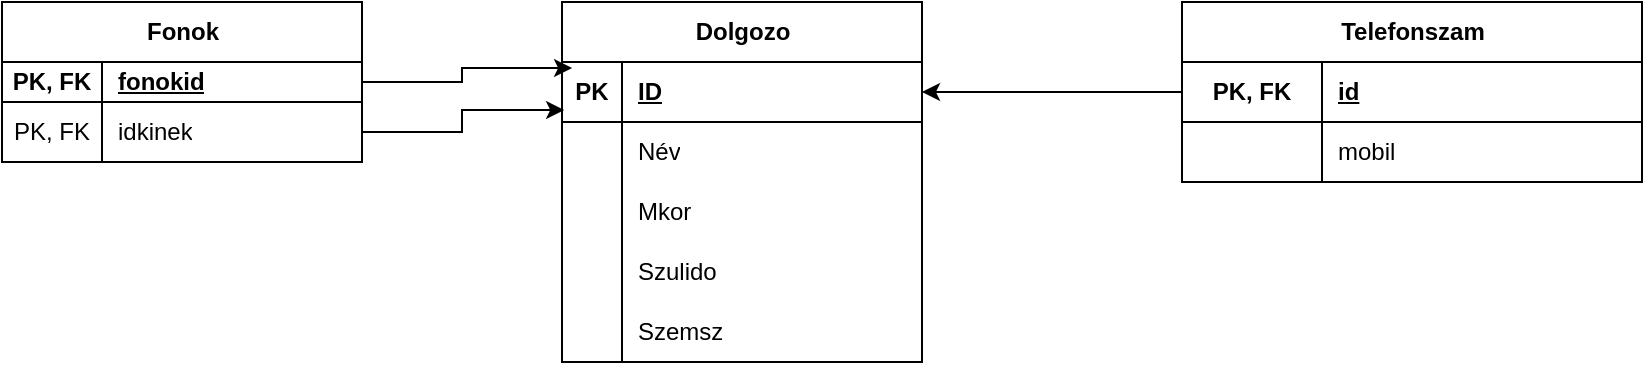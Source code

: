 <mxfile version="25.0.3">
  <diagram name="1 oldal" id="RE1wLpPRXizM4PNgeFZa">
    <mxGraphModel dx="2261" dy="780" grid="1" gridSize="10" guides="1" tooltips="1" connect="1" arrows="1" fold="1" page="1" pageScale="1" pageWidth="827" pageHeight="1169" math="0" shadow="0">
      <root>
        <mxCell id="0" />
        <mxCell id="1" parent="0" />
        <mxCell id="wiglZj3yVPuBYF1o7lUu-1" value="Dolgozo" style="shape=table;startSize=30;container=1;collapsible=1;childLayout=tableLayout;fixedRows=1;rowLines=0;fontStyle=1;align=center;resizeLast=1;html=1;" vertex="1" parent="1">
          <mxGeometry x="120" y="60" width="180" height="180" as="geometry" />
        </mxCell>
        <mxCell id="wiglZj3yVPuBYF1o7lUu-2" value="" style="shape=tableRow;horizontal=0;startSize=0;swimlaneHead=0;swimlaneBody=0;fillColor=none;collapsible=0;dropTarget=0;points=[[0,0.5],[1,0.5]];portConstraint=eastwest;top=0;left=0;right=0;bottom=1;" vertex="1" parent="wiglZj3yVPuBYF1o7lUu-1">
          <mxGeometry y="30" width="180" height="30" as="geometry" />
        </mxCell>
        <mxCell id="wiglZj3yVPuBYF1o7lUu-3" value="PK" style="shape=partialRectangle;connectable=0;fillColor=none;top=0;left=0;bottom=0;right=0;fontStyle=1;overflow=hidden;whiteSpace=wrap;html=1;" vertex="1" parent="wiglZj3yVPuBYF1o7lUu-2">
          <mxGeometry width="30" height="30" as="geometry">
            <mxRectangle width="30" height="30" as="alternateBounds" />
          </mxGeometry>
        </mxCell>
        <mxCell id="wiglZj3yVPuBYF1o7lUu-4" value="ID" style="shape=partialRectangle;connectable=0;fillColor=none;top=0;left=0;bottom=0;right=0;align=left;spacingLeft=6;fontStyle=5;overflow=hidden;whiteSpace=wrap;html=1;" vertex="1" parent="wiglZj3yVPuBYF1o7lUu-2">
          <mxGeometry x="30" width="150" height="30" as="geometry">
            <mxRectangle width="150" height="30" as="alternateBounds" />
          </mxGeometry>
        </mxCell>
        <mxCell id="wiglZj3yVPuBYF1o7lUu-5" value="" style="shape=tableRow;horizontal=0;startSize=0;swimlaneHead=0;swimlaneBody=0;fillColor=none;collapsible=0;dropTarget=0;points=[[0,0.5],[1,0.5]];portConstraint=eastwest;top=0;left=0;right=0;bottom=0;" vertex="1" parent="wiglZj3yVPuBYF1o7lUu-1">
          <mxGeometry y="60" width="180" height="30" as="geometry" />
        </mxCell>
        <mxCell id="wiglZj3yVPuBYF1o7lUu-6" value="" style="shape=partialRectangle;connectable=0;fillColor=none;top=0;left=0;bottom=0;right=0;editable=1;overflow=hidden;whiteSpace=wrap;html=1;" vertex="1" parent="wiglZj3yVPuBYF1o7lUu-5">
          <mxGeometry width="30" height="30" as="geometry">
            <mxRectangle width="30" height="30" as="alternateBounds" />
          </mxGeometry>
        </mxCell>
        <mxCell id="wiglZj3yVPuBYF1o7lUu-7" value="Név" style="shape=partialRectangle;connectable=0;fillColor=none;top=0;left=0;bottom=0;right=0;align=left;spacingLeft=6;overflow=hidden;whiteSpace=wrap;html=1;" vertex="1" parent="wiglZj3yVPuBYF1o7lUu-5">
          <mxGeometry x="30" width="150" height="30" as="geometry">
            <mxRectangle width="150" height="30" as="alternateBounds" />
          </mxGeometry>
        </mxCell>
        <mxCell id="wiglZj3yVPuBYF1o7lUu-8" value="" style="shape=tableRow;horizontal=0;startSize=0;swimlaneHead=0;swimlaneBody=0;fillColor=none;collapsible=0;dropTarget=0;points=[[0,0.5],[1,0.5]];portConstraint=eastwest;top=0;left=0;right=0;bottom=0;" vertex="1" parent="wiglZj3yVPuBYF1o7lUu-1">
          <mxGeometry y="90" width="180" height="30" as="geometry" />
        </mxCell>
        <mxCell id="wiglZj3yVPuBYF1o7lUu-9" value="" style="shape=partialRectangle;connectable=0;fillColor=none;top=0;left=0;bottom=0;right=0;editable=1;overflow=hidden;whiteSpace=wrap;html=1;" vertex="1" parent="wiglZj3yVPuBYF1o7lUu-8">
          <mxGeometry width="30" height="30" as="geometry">
            <mxRectangle width="30" height="30" as="alternateBounds" />
          </mxGeometry>
        </mxCell>
        <mxCell id="wiglZj3yVPuBYF1o7lUu-10" value="Mkor" style="shape=partialRectangle;connectable=0;fillColor=none;top=0;left=0;bottom=0;right=0;align=left;spacingLeft=6;overflow=hidden;whiteSpace=wrap;html=1;" vertex="1" parent="wiglZj3yVPuBYF1o7lUu-8">
          <mxGeometry x="30" width="150" height="30" as="geometry">
            <mxRectangle width="150" height="30" as="alternateBounds" />
          </mxGeometry>
        </mxCell>
        <mxCell id="wiglZj3yVPuBYF1o7lUu-11" value="" style="shape=tableRow;horizontal=0;startSize=0;swimlaneHead=0;swimlaneBody=0;fillColor=none;collapsible=0;dropTarget=0;points=[[0,0.5],[1,0.5]];portConstraint=eastwest;top=0;left=0;right=0;bottom=0;" vertex="1" parent="wiglZj3yVPuBYF1o7lUu-1">
          <mxGeometry y="120" width="180" height="30" as="geometry" />
        </mxCell>
        <mxCell id="wiglZj3yVPuBYF1o7lUu-12" value="" style="shape=partialRectangle;connectable=0;fillColor=none;top=0;left=0;bottom=0;right=0;editable=1;overflow=hidden;whiteSpace=wrap;html=1;" vertex="1" parent="wiglZj3yVPuBYF1o7lUu-11">
          <mxGeometry width="30" height="30" as="geometry">
            <mxRectangle width="30" height="30" as="alternateBounds" />
          </mxGeometry>
        </mxCell>
        <mxCell id="wiglZj3yVPuBYF1o7lUu-13" value="Szulido" style="shape=partialRectangle;connectable=0;fillColor=none;top=0;left=0;bottom=0;right=0;align=left;spacingLeft=6;overflow=hidden;whiteSpace=wrap;html=1;" vertex="1" parent="wiglZj3yVPuBYF1o7lUu-11">
          <mxGeometry x="30" width="150" height="30" as="geometry">
            <mxRectangle width="150" height="30" as="alternateBounds" />
          </mxGeometry>
        </mxCell>
        <mxCell id="wiglZj3yVPuBYF1o7lUu-14" value="" style="shape=tableRow;horizontal=0;startSize=0;swimlaneHead=0;swimlaneBody=0;fillColor=none;collapsible=0;dropTarget=0;points=[[0,0.5],[1,0.5]];portConstraint=eastwest;top=0;left=0;right=0;bottom=0;" vertex="1" parent="wiglZj3yVPuBYF1o7lUu-1">
          <mxGeometry y="150" width="180" height="30" as="geometry" />
        </mxCell>
        <mxCell id="wiglZj3yVPuBYF1o7lUu-15" value="" style="shape=partialRectangle;connectable=0;fillColor=none;top=0;left=0;bottom=0;right=0;editable=1;overflow=hidden;whiteSpace=wrap;html=1;" vertex="1" parent="wiglZj3yVPuBYF1o7lUu-14">
          <mxGeometry width="30" height="30" as="geometry">
            <mxRectangle width="30" height="30" as="alternateBounds" />
          </mxGeometry>
        </mxCell>
        <mxCell id="wiglZj3yVPuBYF1o7lUu-16" value="Szemsz" style="shape=partialRectangle;connectable=0;fillColor=none;top=0;left=0;bottom=0;right=0;align=left;spacingLeft=6;overflow=hidden;whiteSpace=wrap;html=1;" vertex="1" parent="wiglZj3yVPuBYF1o7lUu-14">
          <mxGeometry x="30" width="150" height="30" as="geometry">
            <mxRectangle width="150" height="30" as="alternateBounds" />
          </mxGeometry>
        </mxCell>
        <mxCell id="wiglZj3yVPuBYF1o7lUu-17" value="Telefonszam" style="shape=table;startSize=30;container=1;collapsible=1;childLayout=tableLayout;fixedRows=1;rowLines=0;fontStyle=1;align=center;resizeLast=1;html=1;" vertex="1" parent="1">
          <mxGeometry x="430" y="60" width="230" height="90" as="geometry" />
        </mxCell>
        <mxCell id="wiglZj3yVPuBYF1o7lUu-18" value="" style="shape=tableRow;horizontal=0;startSize=0;swimlaneHead=0;swimlaneBody=0;fillColor=none;collapsible=0;dropTarget=0;points=[[0,0.5],[1,0.5]];portConstraint=eastwest;top=0;left=0;right=0;bottom=1;" vertex="1" parent="wiglZj3yVPuBYF1o7lUu-17">
          <mxGeometry y="30" width="230" height="30" as="geometry" />
        </mxCell>
        <mxCell id="wiglZj3yVPuBYF1o7lUu-19" value="PK, FK" style="shape=partialRectangle;connectable=0;fillColor=none;top=0;left=0;bottom=0;right=0;fontStyle=1;overflow=hidden;whiteSpace=wrap;html=1;" vertex="1" parent="wiglZj3yVPuBYF1o7lUu-18">
          <mxGeometry width="70" height="30" as="geometry">
            <mxRectangle width="70" height="30" as="alternateBounds" />
          </mxGeometry>
        </mxCell>
        <mxCell id="wiglZj3yVPuBYF1o7lUu-20" value="id" style="shape=partialRectangle;connectable=0;fillColor=none;top=0;left=0;bottom=0;right=0;align=left;spacingLeft=6;fontStyle=5;overflow=hidden;whiteSpace=wrap;html=1;" vertex="1" parent="wiglZj3yVPuBYF1o7lUu-18">
          <mxGeometry x="70" width="160" height="30" as="geometry">
            <mxRectangle width="160" height="30" as="alternateBounds" />
          </mxGeometry>
        </mxCell>
        <mxCell id="wiglZj3yVPuBYF1o7lUu-21" value="" style="shape=tableRow;horizontal=0;startSize=0;swimlaneHead=0;swimlaneBody=0;fillColor=none;collapsible=0;dropTarget=0;points=[[0,0.5],[1,0.5]];portConstraint=eastwest;top=0;left=0;right=0;bottom=0;" vertex="1" parent="wiglZj3yVPuBYF1o7lUu-17">
          <mxGeometry y="60" width="230" height="30" as="geometry" />
        </mxCell>
        <mxCell id="wiglZj3yVPuBYF1o7lUu-22" value="" style="shape=partialRectangle;connectable=0;fillColor=none;top=0;left=0;bottom=0;right=0;editable=1;overflow=hidden;whiteSpace=wrap;html=1;" vertex="1" parent="wiglZj3yVPuBYF1o7lUu-21">
          <mxGeometry width="70" height="30" as="geometry">
            <mxRectangle width="70" height="30" as="alternateBounds" />
          </mxGeometry>
        </mxCell>
        <mxCell id="wiglZj3yVPuBYF1o7lUu-23" value="mobil" style="shape=partialRectangle;connectable=0;fillColor=none;top=0;left=0;bottom=0;right=0;align=left;spacingLeft=6;overflow=hidden;whiteSpace=wrap;html=1;" vertex="1" parent="wiglZj3yVPuBYF1o7lUu-21">
          <mxGeometry x="70" width="160" height="30" as="geometry">
            <mxRectangle width="160" height="30" as="alternateBounds" />
          </mxGeometry>
        </mxCell>
        <mxCell id="wiglZj3yVPuBYF1o7lUu-43" style="edgeStyle=orthogonalEdgeStyle;rounded=0;orthogonalLoop=1;jettySize=auto;html=1;entryX=1;entryY=0.5;entryDx=0;entryDy=0;" edge="1" parent="1" source="wiglZj3yVPuBYF1o7lUu-18" target="wiglZj3yVPuBYF1o7lUu-2">
          <mxGeometry relative="1" as="geometry" />
        </mxCell>
        <mxCell id="wiglZj3yVPuBYF1o7lUu-44" value="Fonok" style="shape=table;startSize=30;container=1;collapsible=1;childLayout=tableLayout;fixedRows=1;rowLines=0;fontStyle=1;align=center;resizeLast=1;html=1;" vertex="1" parent="1">
          <mxGeometry x="-160" y="60" width="180" height="80" as="geometry" />
        </mxCell>
        <mxCell id="wiglZj3yVPuBYF1o7lUu-45" value="" style="shape=tableRow;horizontal=0;startSize=0;swimlaneHead=0;swimlaneBody=0;fillColor=none;collapsible=0;dropTarget=0;points=[[0,0.5],[1,0.5]];portConstraint=eastwest;top=0;left=0;right=0;bottom=1;" vertex="1" parent="wiglZj3yVPuBYF1o7lUu-44">
          <mxGeometry y="30" width="180" height="20" as="geometry" />
        </mxCell>
        <mxCell id="wiglZj3yVPuBYF1o7lUu-46" value="PK, FK" style="shape=partialRectangle;connectable=0;fillColor=none;top=0;left=0;bottom=0;right=0;fontStyle=1;overflow=hidden;whiteSpace=wrap;html=1;" vertex="1" parent="wiglZj3yVPuBYF1o7lUu-45">
          <mxGeometry width="50" height="20" as="geometry">
            <mxRectangle width="50" height="20" as="alternateBounds" />
          </mxGeometry>
        </mxCell>
        <mxCell id="wiglZj3yVPuBYF1o7lUu-47" value="fonokid" style="shape=partialRectangle;connectable=0;fillColor=none;top=0;left=0;bottom=0;right=0;align=left;spacingLeft=6;fontStyle=5;overflow=hidden;whiteSpace=wrap;html=1;" vertex="1" parent="wiglZj3yVPuBYF1o7lUu-45">
          <mxGeometry x="50" width="130" height="20" as="geometry">
            <mxRectangle width="130" height="20" as="alternateBounds" />
          </mxGeometry>
        </mxCell>
        <mxCell id="wiglZj3yVPuBYF1o7lUu-48" value="" style="shape=tableRow;horizontal=0;startSize=0;swimlaneHead=0;swimlaneBody=0;fillColor=none;collapsible=0;dropTarget=0;points=[[0,0.5],[1,0.5]];portConstraint=eastwest;top=0;left=0;right=0;bottom=0;" vertex="1" parent="wiglZj3yVPuBYF1o7lUu-44">
          <mxGeometry y="50" width="180" height="30" as="geometry" />
        </mxCell>
        <mxCell id="wiglZj3yVPuBYF1o7lUu-49" value="PK, FK" style="shape=partialRectangle;connectable=0;fillColor=none;top=0;left=0;bottom=0;right=0;editable=1;overflow=hidden;whiteSpace=wrap;html=1;" vertex="1" parent="wiglZj3yVPuBYF1o7lUu-48">
          <mxGeometry width="50" height="30" as="geometry">
            <mxRectangle width="50" height="30" as="alternateBounds" />
          </mxGeometry>
        </mxCell>
        <mxCell id="wiglZj3yVPuBYF1o7lUu-50" value="idkinek" style="shape=partialRectangle;connectable=0;fillColor=none;top=0;left=0;bottom=0;right=0;align=left;spacingLeft=6;overflow=hidden;whiteSpace=wrap;html=1;" vertex="1" parent="wiglZj3yVPuBYF1o7lUu-48">
          <mxGeometry x="50" width="130" height="30" as="geometry">
            <mxRectangle width="130" height="30" as="alternateBounds" />
          </mxGeometry>
        </mxCell>
        <mxCell id="wiglZj3yVPuBYF1o7lUu-60" style="edgeStyle=orthogonalEdgeStyle;rounded=0;orthogonalLoop=1;jettySize=auto;html=1;exitX=1;exitY=0.5;exitDx=0;exitDy=0;entryX=0.028;entryY=0.1;entryDx=0;entryDy=0;entryPerimeter=0;" edge="1" parent="1" source="wiglZj3yVPuBYF1o7lUu-45" target="wiglZj3yVPuBYF1o7lUu-2">
          <mxGeometry relative="1" as="geometry" />
        </mxCell>
        <mxCell id="wiglZj3yVPuBYF1o7lUu-61" style="edgeStyle=orthogonalEdgeStyle;rounded=0;orthogonalLoop=1;jettySize=auto;html=1;exitX=1;exitY=0.5;exitDx=0;exitDy=0;entryX=0.006;entryY=0.8;entryDx=0;entryDy=0;entryPerimeter=0;" edge="1" parent="1" source="wiglZj3yVPuBYF1o7lUu-48" target="wiglZj3yVPuBYF1o7lUu-2">
          <mxGeometry relative="1" as="geometry" />
        </mxCell>
      </root>
    </mxGraphModel>
  </diagram>
</mxfile>
